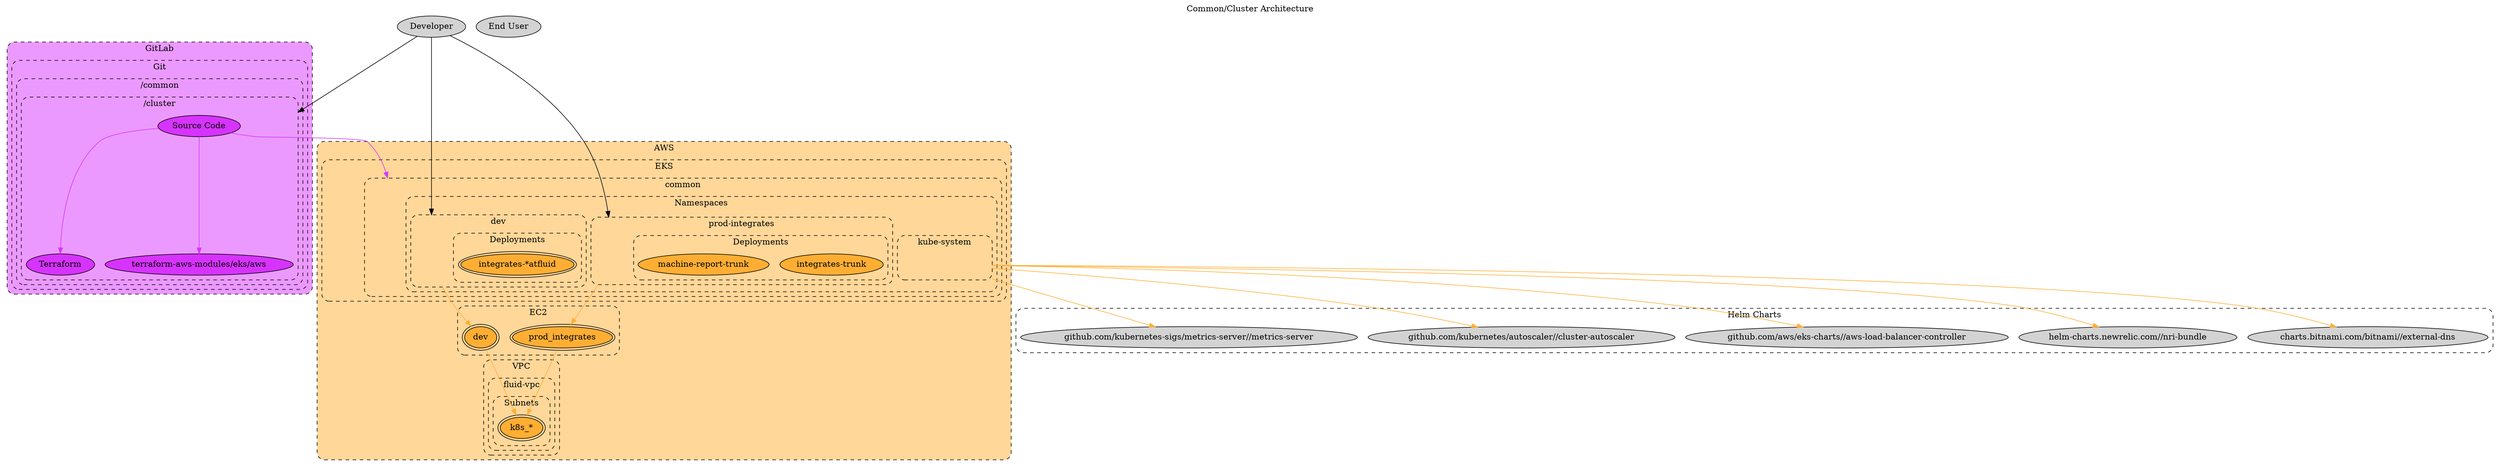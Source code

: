 // SPDX-FileCopyrightText: 2022 Fluid Attacks <development@fluidattacks.com>
//
// SPDX-License-Identifier: MPL-2.0

digraph common {
  label="Common/Cluster Architecture"
  labelloc="t"
  compound="true"
  // concentrate="true"
  scale="scalexy"

  node[style="filled"]
  graph[style="dashed,rounded"]

  subgraph cluster_aws {
    label="AWS"
    bgcolor="0.1 0.4 1.0"
    node[fillcolor="0.1 0.8 1.0"]

    subgraph cluster_aws_ec2 {
      label="EC2"

      aws_ec2_dev[label="dev" peripheries="2"]
      aws_ec2_prod_integrates[label="prod_integrates" peripheries="2"]
    }

    subgraph cluster_aws_eks {
      label="EKS"

      cluster_aws_eks[label="" style="invis"]

      subgraph cluster_aws_eks_common {
        label="common"

        cluster_aws_eks_common[label="" style="invis"]

        subgraph cluster_aws_eks_common_worker_groups {
          label="Worker Groups"
        }

        subgraph cluster_aws_eks_common_namespaces {
          label="Namespaces"

          subgraph cluster_aws_eks_common_namespaces_dev {
            label="dev"

            cluster_aws_eks_common_namespaces_dev[label="" style="invis"]

            subgraph cluster_aws_eks_common_namespaces_dev_deployments {
              label="Deployments"

              aws_eks_common_namespaces_dev_deployments_integrates_atfluid[label="integrates-*atfluid" peripheries="2"]
            }
          }

          subgraph cluster_aws_eks_common_namespaces_kube_system {
            label="kube-system"

            cluster_aws_eks_common_namespaces_kube_system[label="" style="invis" width="2.0"]
          }

          subgraph cluster_aws_eks_common_namespaces_prod_integrates {
            label="prod-integrates"
            cluster_aws_eks_common_namespaces_prod_integrates[label="" style="invis"]

            subgraph cluster_aws_eks_common_namespaces_prod_integrates_deployments {
              label="Deployments"

              aws_eks_common_namespaces_prod_integrates_deployments_integrates_trunk[label="integrates-trunk"]
              aws_eks_common_namespaces_prod_integrates_deployments_machine_report_trunk[label="machine-report-trunk"]
            }
          }
        }
      }
    }

    subgraph cluster_aws_vpc {
      label="VPC"

      subgraph cluster_aws_vpc_fluid_vpc {
        label="fluid-vpc"

        subgraph cluster_aws_vpc_fluid_vpc_subnets {
          label="Subnets"

          cluster_aws_vpc_fluid_vpc_subnets_k8s[label="k8s_*", peripheries="2"]
        }
      }
    }
  }

  subgraph cluster_cloudflare {
    label="Cloudflare"
    bgcolor="0.6 0.4 1.0"
    node[fillcolor="0.6 0.8 1.0"]
  }

  subgraph cluster_gitlab {
    label="GitLab"
    bgcolor="0.8 0.4 1.0"
    node[fillcolor="0.8 0.8 1.0"]

    subgraph cluster_gitlab_git {
      label="Git"

      subgraph cluster_gitlab_git_common {
        label="/common"

        subgraph cluster_gitlab_git_common_cluster {
          label="/cluster"

          cluster_gitlab_git_common_cluster[label="" style="invis"]
          gitlab_git_common_cluster[label="Source Code"]
          gitlab_git_common_cluster_terraform[label="Terraform"]
          gitlab_git_common_cluster_terraform_terraform_aws_modules_eks_aws[label="terraform-aws-modules/eks/aws"]
        }
      }
    }
  }

  subgraph cluster_helm {
    label="Helm Charts"

    helm_aws_load_balancer_controller[label="github.com/aws/eks-charts//aws-load-balancer-controller"]
    helm_cluster_autoscaler[label="github.com/kubernetes/autoscaler//cluster-autoscaler"]
    helm_metrics_server[label="github.com/kubernetes-sigs/metrics-server//metrics-server"]
    helm_external_dns[label="charts.bitnami.com/bitnami//external-dns"]
    helm_nri_bundle[label="helm-charts.newrelic.com//nri-bundle"]
  }

  edge[color="0.1 0.8 1.0"]
  aws_ec2_dev -> cluster_aws_vpc_fluid_vpc_subnets_k8s[]
  aws_ec2_prod_integrates -> cluster_aws_vpc_fluid_vpc_subnets_k8s[]
  cluster_aws_eks_common_namespaces_dev -> aws_ec2_dev[ltail="cluster_aws_eks_common_namespaces_dev"]
  cluster_aws_eks_common_namespaces_kube_system -> helm_aws_load_balancer_controller[ltail="cluster_aws_eks_common_namespaces_kube_system"]
  cluster_aws_eks_common_namespaces_kube_system -> helm_cluster_autoscaler[ltail="cluster_aws_eks_common_namespaces_kube_system"]
  cluster_aws_eks_common_namespaces_kube_system -> helm_metrics_server[ltail="cluster_aws_eks_common_namespaces_kube_system"]
  cluster_aws_eks_common_namespaces_kube_system -> helm_external_dns[ltail="cluster_aws_eks_common_namespaces_kube_system"]
  cluster_aws_eks_common_namespaces_kube_system -> helm_nri_bundle[ltail="cluster_aws_eks_common_namespaces_kube_system"]
  cluster_aws_eks_common_namespaces_prod_integrates -> aws_ec2_prod_integrates[ltail="cluster_aws_eks_common_namespaces_prod_integrates"]

  edge[color="0.6 0.8 1.0"]

  edge[color="0.8 0.8 1.0"]
  gitlab_git_common_cluster -> cluster_aws_eks_common[lhead="cluster_aws_eks_common"]
  gitlab_git_common_cluster -> gitlab_git_common_cluster_terraform[]
  gitlab_git_common_cluster -> gitlab_git_common_cluster_terraform_terraform_aws_modules_eks_aws[]

  node[fillcolor="/x11/lightgray"]
  customer[label="End User"]
  developer[label="Developer"]

  edge[color="/x11/black"]
  developer -> cluster_aws_eks_common_namespaces_dev[lhead="cluster_aws_eks_common_namespaces_dev"]
  developer -> cluster_aws_eks_common_namespaces_prod_integrates[lhead="cluster_aws_eks_common_namespaces_prod_integrates"]
  developer -> cluster_gitlab_git_common_cluster[lhead="cluster_gitlab_git_common_cluster"]
}
